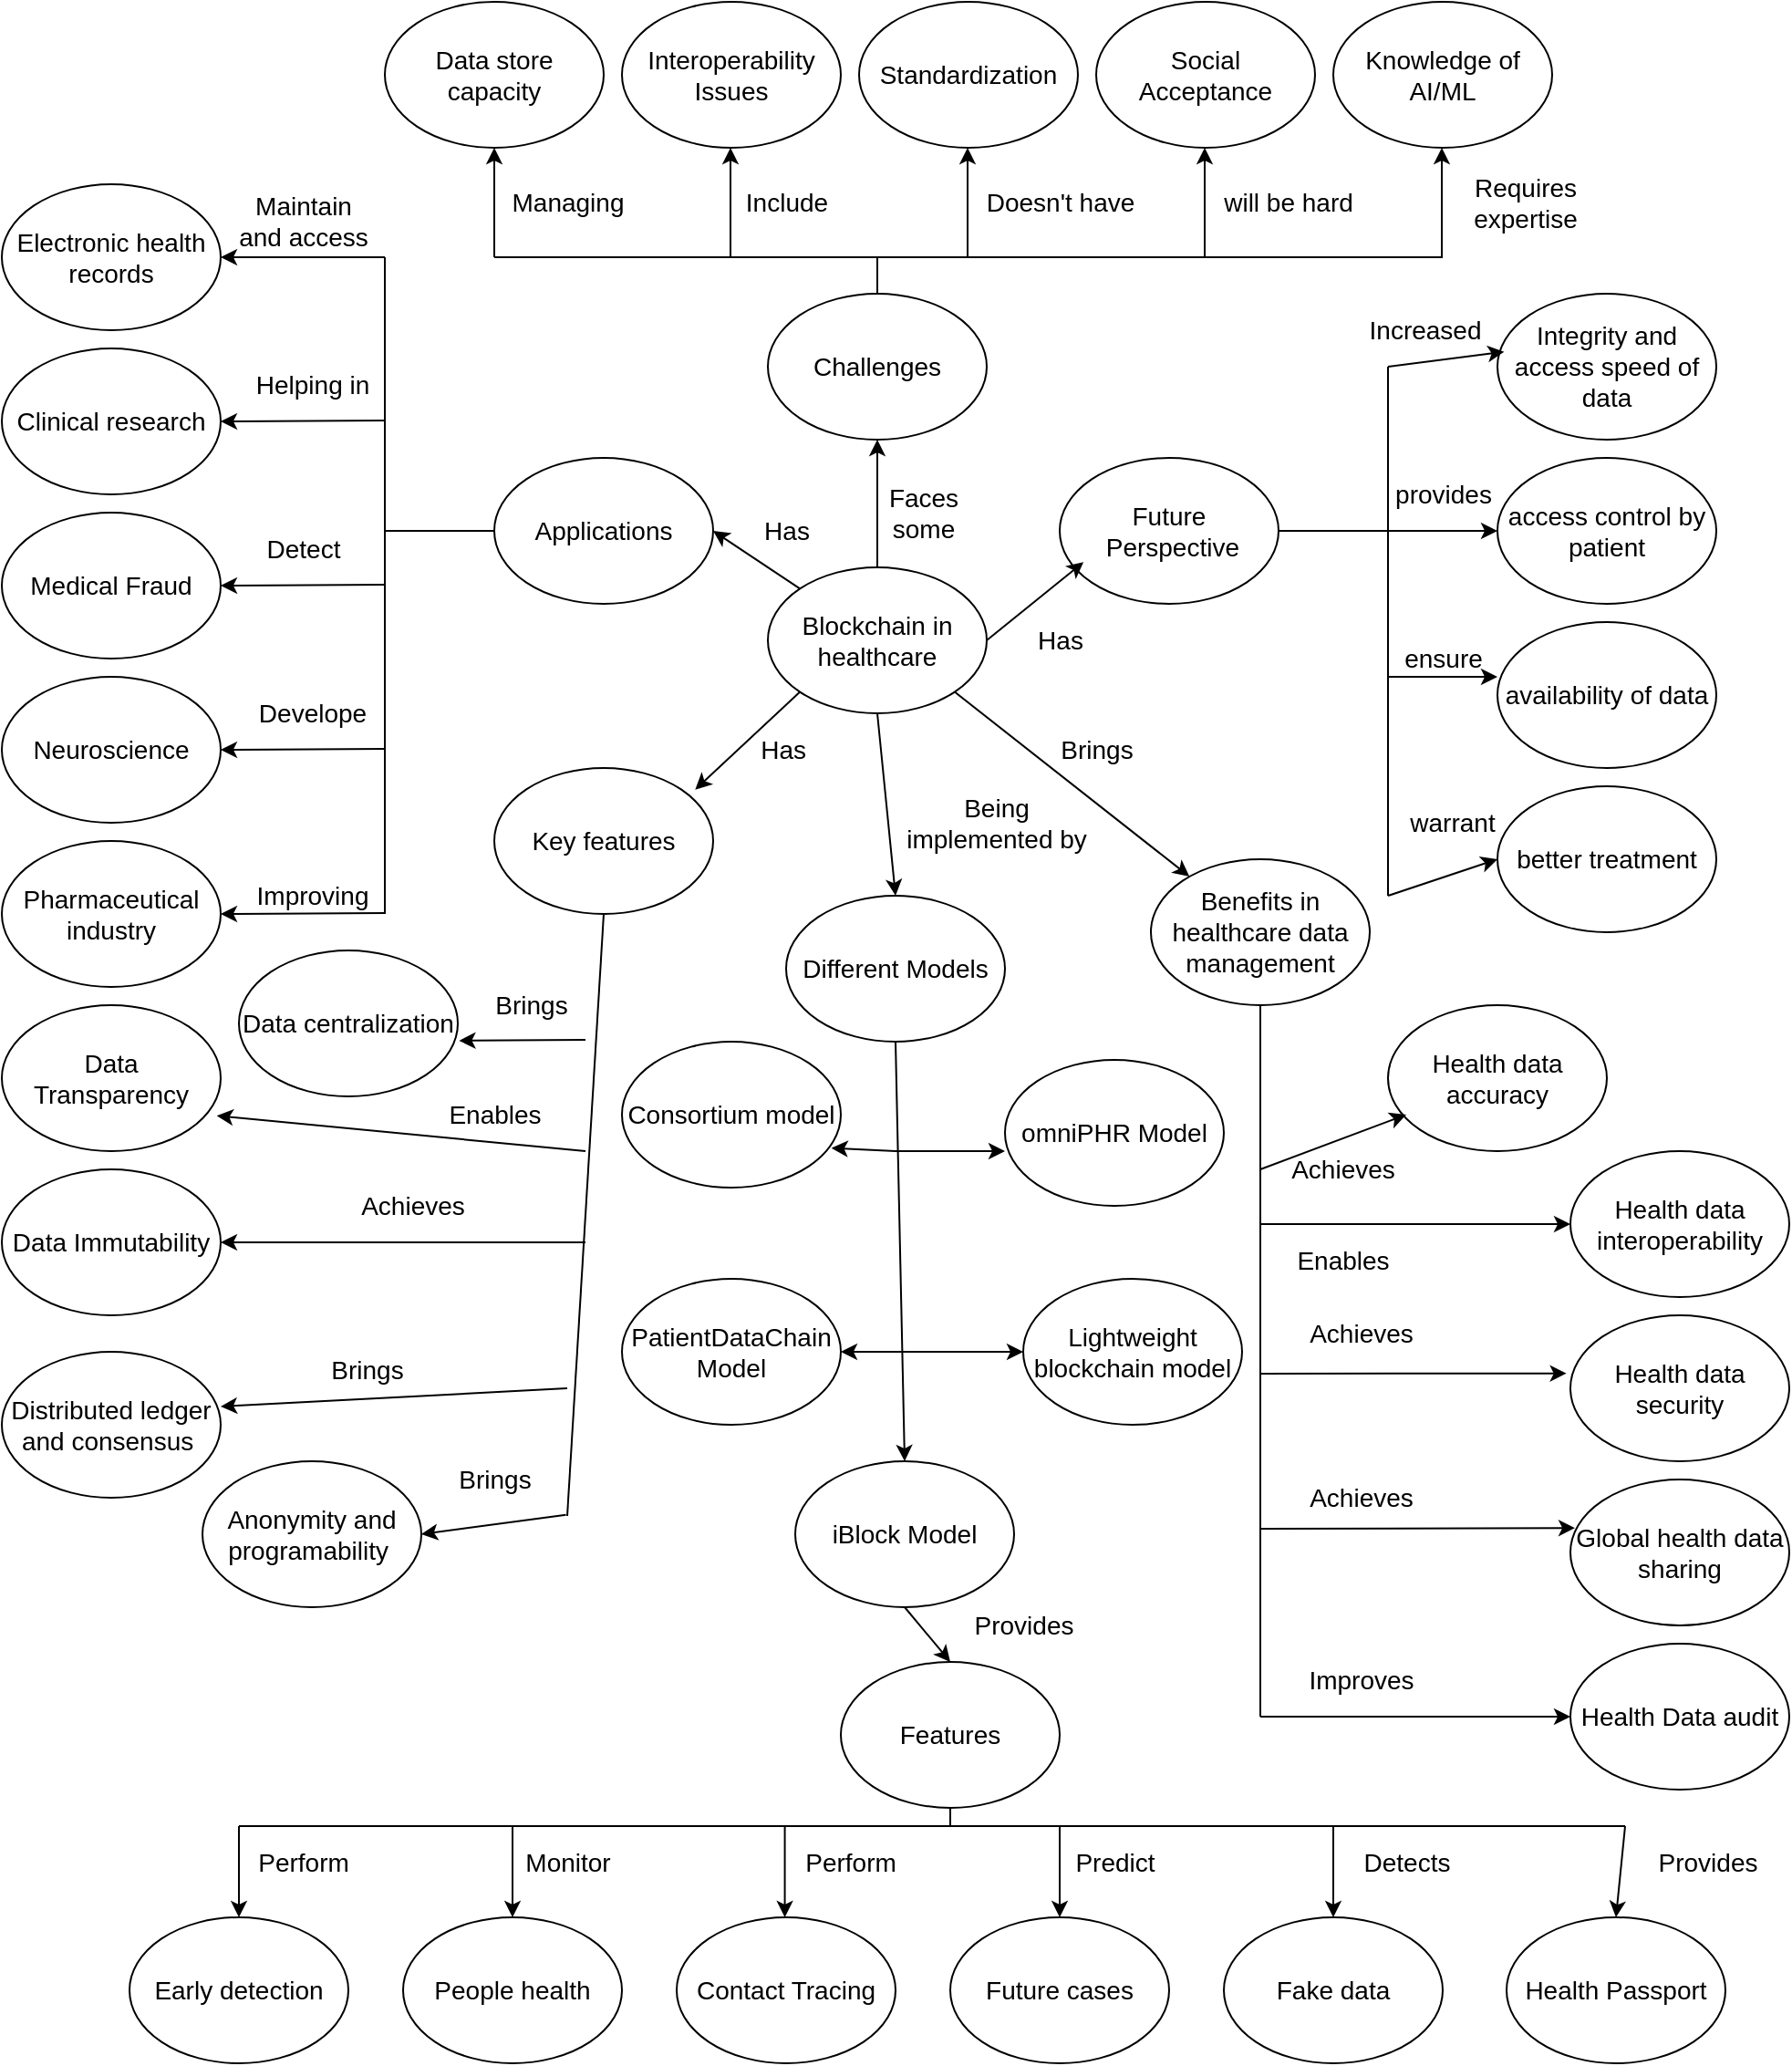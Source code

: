 <mxfile version="16.6.1" type="github">
  <diagram id="qsgsT5fKV0H5eMk6nLad" name="Page-1">
    <mxGraphModel dx="1573" dy="1502" grid="1" gridSize="10" guides="1" tooltips="1" connect="1" arrows="1" fold="1" page="1" pageScale="1" pageWidth="850" pageHeight="1100" math="0" shadow="0">
      <root>
        <mxCell id="0" />
        <mxCell id="1" parent="0" />
        <mxCell id="0KqsG3CPK4GNx6YtXDUJ-2" value="Blockchain in healthcare" style="ellipse;whiteSpace=wrap;html=1;fontSize=14;" parent="1" vertex="1">
          <mxGeometry x="410" y="230" width="120" height="80" as="geometry" />
        </mxCell>
        <mxCell id="0KqsG3CPK4GNx6YtXDUJ-3" value="Applications" style="ellipse;whiteSpace=wrap;html=1;fontSize=14;" parent="1" vertex="1">
          <mxGeometry x="260" y="170" width="120" height="80" as="geometry" />
        </mxCell>
        <mxCell id="0KqsG3CPK4GNx6YtXDUJ-4" value="Electronic health records" style="ellipse;whiteSpace=wrap;html=1;fontSize=14;" parent="1" vertex="1">
          <mxGeometry x="-10" y="20" width="120" height="80" as="geometry" />
        </mxCell>
        <mxCell id="0KqsG3CPK4GNx6YtXDUJ-5" value="Clinical research" style="ellipse;whiteSpace=wrap;html=1;fontSize=14;" parent="1" vertex="1">
          <mxGeometry x="-10" y="110" width="120" height="80" as="geometry" />
        </mxCell>
        <mxCell id="0KqsG3CPK4GNx6YtXDUJ-6" value="Medical Fraud" style="ellipse;whiteSpace=wrap;html=1;fontSize=14;" parent="1" vertex="1">
          <mxGeometry x="-10" y="200" width="120" height="80" as="geometry" />
        </mxCell>
        <mxCell id="0KqsG3CPK4GNx6YtXDUJ-7" value="Neuroscience" style="ellipse;whiteSpace=wrap;html=1;fontSize=14;" parent="1" vertex="1">
          <mxGeometry x="-10" y="290" width="120" height="80" as="geometry" />
        </mxCell>
        <mxCell id="0KqsG3CPK4GNx6YtXDUJ-8" value="Pharmaceutical industry" style="ellipse;whiteSpace=wrap;html=1;fontSize=14;" parent="1" vertex="1">
          <mxGeometry x="-10" y="380" width="120" height="80" as="geometry" />
        </mxCell>
        <mxCell id="0KqsG3CPK4GNx6YtXDUJ-9" value="" style="endArrow=none;html=1;rounded=0;fontSize=14;" parent="1" edge="1">
          <mxGeometry width="50" height="50" relative="1" as="geometry">
            <mxPoint x="200" y="420" as="sourcePoint" />
            <mxPoint x="200" y="60" as="targetPoint" />
          </mxGeometry>
        </mxCell>
        <mxCell id="0KqsG3CPK4GNx6YtXDUJ-10" value="" style="endArrow=classic;html=1;rounded=0;fontSize=14;entryX=1;entryY=0.5;entryDx=0;entryDy=0;" parent="1" target="0KqsG3CPK4GNx6YtXDUJ-4" edge="1">
          <mxGeometry width="50" height="50" relative="1" as="geometry">
            <mxPoint x="200" y="60" as="sourcePoint" />
            <mxPoint x="300" y="30" as="targetPoint" />
          </mxGeometry>
        </mxCell>
        <mxCell id="0KqsG3CPK4GNx6YtXDUJ-11" value="" style="endArrow=classic;html=1;rounded=0;fontSize=14;entryX=1;entryY=0.5;entryDx=0;entryDy=0;" parent="1" target="0KqsG3CPK4GNx6YtXDUJ-5" edge="1">
          <mxGeometry width="50" height="50" relative="1" as="geometry">
            <mxPoint x="200" y="149.5" as="sourcePoint" />
            <mxPoint x="150" y="149.5" as="targetPoint" />
          </mxGeometry>
        </mxCell>
        <mxCell id="0KqsG3CPK4GNx6YtXDUJ-12" value="" style="endArrow=classic;html=1;rounded=0;fontSize=14;entryX=1;entryY=0.5;entryDx=0;entryDy=0;" parent="1" target="0KqsG3CPK4GNx6YtXDUJ-6" edge="1">
          <mxGeometry width="50" height="50" relative="1" as="geometry">
            <mxPoint x="200" y="239.5" as="sourcePoint" />
            <mxPoint x="150" y="239.5" as="targetPoint" />
          </mxGeometry>
        </mxCell>
        <mxCell id="0KqsG3CPK4GNx6YtXDUJ-13" value="" style="endArrow=classic;html=1;rounded=0;fontSize=14;entryX=1;entryY=0.5;entryDx=0;entryDy=0;" parent="1" target="0KqsG3CPK4GNx6YtXDUJ-7" edge="1">
          <mxGeometry width="50" height="50" relative="1" as="geometry">
            <mxPoint x="200" y="329.5" as="sourcePoint" />
            <mxPoint x="150" y="329.5" as="targetPoint" />
          </mxGeometry>
        </mxCell>
        <mxCell id="0KqsG3CPK4GNx6YtXDUJ-14" value="" style="endArrow=classic;html=1;rounded=0;fontSize=14;entryX=1;entryY=0.5;entryDx=0;entryDy=0;" parent="1" target="0KqsG3CPK4GNx6YtXDUJ-8" edge="1">
          <mxGeometry width="50" height="50" relative="1" as="geometry">
            <mxPoint x="200" y="419.5" as="sourcePoint" />
            <mxPoint x="150" y="419.5" as="targetPoint" />
          </mxGeometry>
        </mxCell>
        <mxCell id="0KqsG3CPK4GNx6YtXDUJ-15" value="" style="endArrow=classic;html=1;rounded=0;fontSize=14;entryX=1;entryY=0.5;entryDx=0;entryDy=0;exitX=0;exitY=0;exitDx=0;exitDy=0;" parent="1" source="0KqsG3CPK4GNx6YtXDUJ-2" target="0KqsG3CPK4GNx6YtXDUJ-3" edge="1">
          <mxGeometry width="50" height="50" relative="1" as="geometry">
            <mxPoint x="320" y="360" as="sourcePoint" />
            <mxPoint x="370" y="310" as="targetPoint" />
          </mxGeometry>
        </mxCell>
        <mxCell id="0KqsG3CPK4GNx6YtXDUJ-16" value="Has" style="text;html=1;align=center;verticalAlign=middle;resizable=0;points=[];autosize=1;strokeColor=none;fillColor=none;fontSize=14;" parent="1" vertex="1">
          <mxGeometry x="400" y="200" width="40" height="20" as="geometry" />
        </mxCell>
        <mxCell id="0KqsG3CPK4GNx6YtXDUJ-18" value="" style="endArrow=none;html=1;rounded=0;fontSize=14;entryX=0;entryY=0.5;entryDx=0;entryDy=0;" parent="1" target="0KqsG3CPK4GNx6YtXDUJ-3" edge="1">
          <mxGeometry width="50" height="50" relative="1" as="geometry">
            <mxPoint x="200" y="210" as="sourcePoint" />
            <mxPoint x="260" y="180" as="targetPoint" />
          </mxGeometry>
        </mxCell>
        <mxCell id="0KqsG3CPK4GNx6YtXDUJ-19" value="Maintain &lt;br&gt;and access" style="text;html=1;align=center;verticalAlign=middle;resizable=0;points=[];autosize=1;strokeColor=none;fillColor=none;fontSize=14;" parent="1" vertex="1">
          <mxGeometry x="110" y="20" width="90" height="40" as="geometry" />
        </mxCell>
        <mxCell id="0KqsG3CPK4GNx6YtXDUJ-20" value="Helping in" style="text;html=1;align=center;verticalAlign=middle;resizable=0;points=[];autosize=1;strokeColor=none;fillColor=none;fontSize=14;" parent="1" vertex="1">
          <mxGeometry x="120" y="120" width="80" height="20" as="geometry" />
        </mxCell>
        <mxCell id="0KqsG3CPK4GNx6YtXDUJ-21" value="Detect" style="text;html=1;align=center;verticalAlign=middle;resizable=0;points=[];autosize=1;strokeColor=none;fillColor=none;fontSize=14;" parent="1" vertex="1">
          <mxGeometry x="125" y="210" width="60" height="20" as="geometry" />
        </mxCell>
        <mxCell id="0KqsG3CPK4GNx6YtXDUJ-22" value="Develope" style="text;html=1;align=center;verticalAlign=middle;resizable=0;points=[];autosize=1;strokeColor=none;fillColor=none;fontSize=14;" parent="1" vertex="1">
          <mxGeometry x="125" y="300" width="70" height="20" as="geometry" />
        </mxCell>
        <mxCell id="0KqsG3CPK4GNx6YtXDUJ-23" value="Improving" style="text;html=1;align=center;verticalAlign=middle;resizable=0;points=[];autosize=1;strokeColor=none;fillColor=none;fontSize=14;" parent="1" vertex="1">
          <mxGeometry x="120" y="400" width="80" height="20" as="geometry" />
        </mxCell>
        <mxCell id="0KqsG3CPK4GNx6YtXDUJ-26" value="" style="endArrow=classic;html=1;rounded=0;fontSize=14;exitX=0.5;exitY=0;exitDx=0;exitDy=0;entryX=0.5;entryY=1;entryDx=0;entryDy=0;" parent="1" source="0KqsG3CPK4GNx6YtXDUJ-2" target="0KqsG3CPK4GNx6YtXDUJ-30" edge="1">
          <mxGeometry width="50" height="50" relative="1" as="geometry">
            <mxPoint x="480" y="200" as="sourcePoint" />
            <mxPoint x="470" y="140" as="targetPoint" />
          </mxGeometry>
        </mxCell>
        <mxCell id="0KqsG3CPK4GNx6YtXDUJ-28" value="Faces &lt;br&gt;some" style="text;html=1;align=center;verticalAlign=middle;resizable=0;points=[];autosize=1;strokeColor=none;fillColor=none;fontSize=14;" parent="1" vertex="1">
          <mxGeometry x="470" y="180" width="50" height="40" as="geometry" />
        </mxCell>
        <mxCell id="0KqsG3CPK4GNx6YtXDUJ-30" value="Challenges" style="ellipse;whiteSpace=wrap;html=1;fontSize=14;" parent="1" vertex="1">
          <mxGeometry x="410" y="80" width="120" height="80" as="geometry" />
        </mxCell>
        <mxCell id="0KqsG3CPK4GNx6YtXDUJ-32" value="" style="endArrow=none;html=1;rounded=0;fontSize=14;" parent="1" edge="1">
          <mxGeometry width="50" height="50" relative="1" as="geometry">
            <mxPoint x="260" y="60" as="sourcePoint" />
            <mxPoint x="780" y="60" as="targetPoint" />
          </mxGeometry>
        </mxCell>
        <mxCell id="0KqsG3CPK4GNx6YtXDUJ-33" value="" style="endArrow=classic;html=1;rounded=0;fontSize=14;entryX=0.5;entryY=1;entryDx=0;entryDy=0;" parent="1" target="0KqsG3CPK4GNx6YtXDUJ-34" edge="1">
          <mxGeometry width="50" height="50" relative="1" as="geometry">
            <mxPoint x="260" y="60" as="sourcePoint" />
            <mxPoint x="260" as="targetPoint" />
          </mxGeometry>
        </mxCell>
        <mxCell id="0KqsG3CPK4GNx6YtXDUJ-34" value="Data store capacity" style="ellipse;whiteSpace=wrap;html=1;fontSize=14;" parent="1" vertex="1">
          <mxGeometry x="200" y="-80" width="120" height="80" as="geometry" />
        </mxCell>
        <mxCell id="0KqsG3CPK4GNx6YtXDUJ-35" value="Interoperability Issues" style="ellipse;whiteSpace=wrap;html=1;fontSize=14;" parent="1" vertex="1">
          <mxGeometry x="330" y="-80" width="120" height="80" as="geometry" />
        </mxCell>
        <mxCell id="0KqsG3CPK4GNx6YtXDUJ-36" value="Standardization" style="ellipse;whiteSpace=wrap;html=1;fontSize=14;" parent="1" vertex="1">
          <mxGeometry x="460" y="-80" width="120" height="80" as="geometry" />
        </mxCell>
        <mxCell id="0KqsG3CPK4GNx6YtXDUJ-37" value="Social &lt;br&gt;Acceptance" style="ellipse;whiteSpace=wrap;html=1;fontSize=14;" parent="1" vertex="1">
          <mxGeometry x="590" y="-80" width="120" height="80" as="geometry" />
        </mxCell>
        <mxCell id="0KqsG3CPK4GNx6YtXDUJ-38" value="Knowledge of AI/ML" style="ellipse;whiteSpace=wrap;html=1;fontSize=14;" parent="1" vertex="1">
          <mxGeometry x="720" y="-80" width="120" height="80" as="geometry" />
        </mxCell>
        <mxCell id="0KqsG3CPK4GNx6YtXDUJ-39" value="" style="endArrow=classic;html=1;rounded=0;fontSize=14;entryX=0.5;entryY=1;entryDx=0;entryDy=0;" parent="1" edge="1">
          <mxGeometry width="50" height="50" relative="1" as="geometry">
            <mxPoint x="389.5" y="60" as="sourcePoint" />
            <mxPoint x="389.5" as="targetPoint" />
          </mxGeometry>
        </mxCell>
        <mxCell id="0KqsG3CPK4GNx6YtXDUJ-40" value="" style="endArrow=classic;html=1;rounded=0;fontSize=14;entryX=0.5;entryY=1;entryDx=0;entryDy=0;" parent="1" edge="1">
          <mxGeometry width="50" height="50" relative="1" as="geometry">
            <mxPoint x="519.5" y="60" as="sourcePoint" />
            <mxPoint x="519.5" as="targetPoint" />
          </mxGeometry>
        </mxCell>
        <mxCell id="0KqsG3CPK4GNx6YtXDUJ-41" value="" style="endArrow=classic;html=1;rounded=0;fontSize=14;entryX=0.5;entryY=1;entryDx=0;entryDy=0;" parent="1" edge="1">
          <mxGeometry width="50" height="50" relative="1" as="geometry">
            <mxPoint x="649.5" y="60" as="sourcePoint" />
            <mxPoint x="649.5" as="targetPoint" />
          </mxGeometry>
        </mxCell>
        <mxCell id="0KqsG3CPK4GNx6YtXDUJ-42" value="" style="endArrow=classic;html=1;rounded=0;fontSize=14;entryX=0.5;entryY=1;entryDx=0;entryDy=0;" parent="1" edge="1">
          <mxGeometry width="50" height="50" relative="1" as="geometry">
            <mxPoint x="779.5" y="60" as="sourcePoint" />
            <mxPoint x="779.5" as="targetPoint" />
          </mxGeometry>
        </mxCell>
        <mxCell id="0KqsG3CPK4GNx6YtXDUJ-43" value="" style="endArrow=none;html=1;rounded=0;fontSize=14;" parent="1" source="0KqsG3CPK4GNx6YtXDUJ-30" edge="1">
          <mxGeometry width="50" height="50" relative="1" as="geometry">
            <mxPoint x="580" y="130" as="sourcePoint" />
            <mxPoint x="470" y="60" as="targetPoint" />
          </mxGeometry>
        </mxCell>
        <mxCell id="0KqsG3CPK4GNx6YtXDUJ-44" value="Managing" style="text;html=1;align=center;verticalAlign=middle;resizable=0;points=[];autosize=1;strokeColor=none;fillColor=none;fontSize=14;" parent="1" vertex="1">
          <mxGeometry x="260" y="20" width="80" height="20" as="geometry" />
        </mxCell>
        <mxCell id="0KqsG3CPK4GNx6YtXDUJ-45" value="Include" style="text;html=1;align=center;verticalAlign=middle;resizable=0;points=[];autosize=1;strokeColor=none;fillColor=none;fontSize=14;" parent="1" vertex="1">
          <mxGeometry x="390" y="20" width="60" height="20" as="geometry" />
        </mxCell>
        <mxCell id="0KqsG3CPK4GNx6YtXDUJ-46" value="Doesn&#39;t have" style="text;html=1;align=center;verticalAlign=middle;resizable=0;points=[];autosize=1;strokeColor=none;fillColor=none;fontSize=14;" parent="1" vertex="1">
          <mxGeometry x="520" y="20" width="100" height="20" as="geometry" />
        </mxCell>
        <mxCell id="0KqsG3CPK4GNx6YtXDUJ-47" value="will be hard" style="text;html=1;align=center;verticalAlign=middle;resizable=0;points=[];autosize=1;strokeColor=none;fillColor=none;fontSize=14;" parent="1" vertex="1">
          <mxGeometry x="650" y="20" width="90" height="20" as="geometry" />
        </mxCell>
        <mxCell id="0KqsG3CPK4GNx6YtXDUJ-48" value="Requires &lt;br&gt;expertise" style="text;html=1;align=center;verticalAlign=middle;resizable=0;points=[];autosize=1;strokeColor=none;fillColor=none;fontSize=14;" parent="1" vertex="1">
          <mxGeometry x="790" y="10" width="70" height="40" as="geometry" />
        </mxCell>
        <mxCell id="0KqsG3CPK4GNx6YtXDUJ-49" value="Future&lt;br&gt;&amp;nbsp;Perspective" style="ellipse;whiteSpace=wrap;html=1;fontSize=14;" parent="1" vertex="1">
          <mxGeometry x="570" y="170" width="120" height="80" as="geometry" />
        </mxCell>
        <mxCell id="0KqsG3CPK4GNx6YtXDUJ-50" value="Integrity and access speed of data" style="ellipse;whiteSpace=wrap;html=1;fontSize=14;" parent="1" vertex="1">
          <mxGeometry x="810" y="80" width="120" height="80" as="geometry" />
        </mxCell>
        <mxCell id="0KqsG3CPK4GNx6YtXDUJ-51" value="access control by patient" style="ellipse;whiteSpace=wrap;html=1;fontSize=14;" parent="1" vertex="1">
          <mxGeometry x="810" y="170" width="120" height="80" as="geometry" />
        </mxCell>
        <mxCell id="0KqsG3CPK4GNx6YtXDUJ-52" value="availability of data" style="ellipse;whiteSpace=wrap;html=1;fontSize=14;" parent="1" vertex="1">
          <mxGeometry x="810" y="260" width="120" height="80" as="geometry" />
        </mxCell>
        <mxCell id="0KqsG3CPK4GNx6YtXDUJ-53" value="better treatment" style="ellipse;whiteSpace=wrap;html=1;fontSize=14;" parent="1" vertex="1">
          <mxGeometry x="810" y="350" width="120" height="80" as="geometry" />
        </mxCell>
        <mxCell id="0KqsG3CPK4GNx6YtXDUJ-54" value="" style="endArrow=classic;html=1;rounded=0;fontSize=14;exitX=1;exitY=0.5;exitDx=0;exitDy=0;entryX=0.109;entryY=0.714;entryDx=0;entryDy=0;entryPerimeter=0;" parent="1" source="0KqsG3CPK4GNx6YtXDUJ-2" target="0KqsG3CPK4GNx6YtXDUJ-49" edge="1">
          <mxGeometry width="50" height="50" relative="1" as="geometry">
            <mxPoint x="530" y="290" as="sourcePoint" />
            <mxPoint x="580" y="240" as="targetPoint" />
          </mxGeometry>
        </mxCell>
        <mxCell id="0KqsG3CPK4GNx6YtXDUJ-56" value="Has" style="text;html=1;align=center;verticalAlign=middle;resizable=0;points=[];autosize=1;strokeColor=none;fillColor=none;fontSize=14;" parent="1" vertex="1">
          <mxGeometry x="550" y="260" width="40" height="20" as="geometry" />
        </mxCell>
        <mxCell id="0KqsG3CPK4GNx6YtXDUJ-57" value="" style="endArrow=none;html=1;rounded=0;fontSize=14;" parent="1" edge="1">
          <mxGeometry width="50" height="50" relative="1" as="geometry">
            <mxPoint x="750" y="410" as="sourcePoint" />
            <mxPoint x="750" y="120" as="targetPoint" />
          </mxGeometry>
        </mxCell>
        <mxCell id="0KqsG3CPK4GNx6YtXDUJ-58" value="" style="endArrow=classic;html=1;rounded=0;fontSize=14;entryX=0.031;entryY=0.398;entryDx=0;entryDy=0;entryPerimeter=0;" parent="1" target="0KqsG3CPK4GNx6YtXDUJ-50" edge="1">
          <mxGeometry width="50" height="50" relative="1" as="geometry">
            <mxPoint x="750" y="120" as="sourcePoint" />
            <mxPoint x="800" y="90" as="targetPoint" />
          </mxGeometry>
        </mxCell>
        <mxCell id="0KqsG3CPK4GNx6YtXDUJ-59" value="" style="endArrow=classic;html=1;rounded=0;fontSize=14;entryX=0;entryY=0.5;entryDx=0;entryDy=0;" parent="1" target="0KqsG3CPK4GNx6YtXDUJ-53" edge="1">
          <mxGeometry width="50" height="50" relative="1" as="geometry">
            <mxPoint x="750" y="410" as="sourcePoint" />
            <mxPoint x="790" y="440" as="targetPoint" />
          </mxGeometry>
        </mxCell>
        <mxCell id="0KqsG3CPK4GNx6YtXDUJ-61" value="" style="endArrow=classic;html=1;rounded=0;fontSize=14;" parent="1" edge="1">
          <mxGeometry width="50" height="50" relative="1" as="geometry">
            <mxPoint x="750" y="210" as="sourcePoint" />
            <mxPoint x="810" y="210" as="targetPoint" />
          </mxGeometry>
        </mxCell>
        <mxCell id="0KqsG3CPK4GNx6YtXDUJ-62" value="" style="endArrow=classic;html=1;rounded=0;fontSize=14;" parent="1" edge="1">
          <mxGeometry width="50" height="50" relative="1" as="geometry">
            <mxPoint x="750" y="290" as="sourcePoint" />
            <mxPoint x="810" y="290" as="targetPoint" />
          </mxGeometry>
        </mxCell>
        <mxCell id="0KqsG3CPK4GNx6YtXDUJ-63" value="Increased" style="text;html=1;align=center;verticalAlign=middle;resizable=0;points=[];autosize=1;strokeColor=none;fillColor=none;fontSize=14;" parent="1" vertex="1">
          <mxGeometry x="730" y="90" width="80" height="20" as="geometry" />
        </mxCell>
        <mxCell id="0KqsG3CPK4GNx6YtXDUJ-64" value="provides" style="text;html=1;align=center;verticalAlign=middle;resizable=0;points=[];autosize=1;strokeColor=none;fillColor=none;fontSize=14;" parent="1" vertex="1">
          <mxGeometry x="745" y="180" width="70" height="20" as="geometry" />
        </mxCell>
        <mxCell id="0KqsG3CPK4GNx6YtXDUJ-65" value="ensure" style="text;html=1;align=center;verticalAlign=middle;resizable=0;points=[];autosize=1;strokeColor=none;fillColor=none;fontSize=14;" parent="1" vertex="1">
          <mxGeometry x="750" y="270" width="60" height="20" as="geometry" />
        </mxCell>
        <mxCell id="0KqsG3CPK4GNx6YtXDUJ-67" value="warrant" style="text;html=1;align=center;verticalAlign=middle;resizable=0;points=[];autosize=1;strokeColor=none;fillColor=none;fontSize=14;" parent="1" vertex="1">
          <mxGeometry x="755" y="360" width="60" height="20" as="geometry" />
        </mxCell>
        <mxCell id="0KqsG3CPK4GNx6YtXDUJ-68" value="" style="endArrow=none;html=1;rounded=0;fontSize=14;exitX=1;exitY=0.5;exitDx=0;exitDy=0;" parent="1" source="0KqsG3CPK4GNx6YtXDUJ-49" edge="1">
          <mxGeometry width="50" height="50" relative="1" as="geometry">
            <mxPoint x="690" y="230" as="sourcePoint" />
            <mxPoint x="750" y="210" as="targetPoint" />
          </mxGeometry>
        </mxCell>
        <mxCell id="0KqsG3CPK4GNx6YtXDUJ-69" value="Key features" style="ellipse;whiteSpace=wrap;html=1;fontSize=14;" parent="1" vertex="1">
          <mxGeometry x="260" y="340" width="120" height="80" as="geometry" />
        </mxCell>
        <mxCell id="0KqsG3CPK4GNx6YtXDUJ-70" value="" style="endArrow=classic;html=1;rounded=0;fontSize=14;entryX=0.918;entryY=0.148;entryDx=0;entryDy=0;entryPerimeter=0;exitX=0;exitY=1;exitDx=0;exitDy=0;" parent="1" source="0KqsG3CPK4GNx6YtXDUJ-2" target="0KqsG3CPK4GNx6YtXDUJ-69" edge="1">
          <mxGeometry width="50" height="50" relative="1" as="geometry">
            <mxPoint x="400" y="370" as="sourcePoint" />
            <mxPoint x="450" y="320" as="targetPoint" />
          </mxGeometry>
        </mxCell>
        <mxCell id="0KqsG3CPK4GNx6YtXDUJ-71" value="Has&amp;nbsp;" style="text;html=1;align=center;verticalAlign=middle;resizable=0;points=[];autosize=1;strokeColor=none;fillColor=none;fontSize=14;" parent="1" vertex="1">
          <mxGeometry x="400" y="320" width="40" height="20" as="geometry" />
        </mxCell>
        <mxCell id="0KqsG3CPK4GNx6YtXDUJ-72" value="Data Immutability" style="ellipse;whiteSpace=wrap;html=1;fontSize=14;" parent="1" vertex="1">
          <mxGeometry x="-10" y="560" width="120" height="80" as="geometry" />
        </mxCell>
        <mxCell id="0KqsG3CPK4GNx6YtXDUJ-73" value="Data centralization" style="ellipse;whiteSpace=wrap;html=1;fontSize=14;" parent="1" vertex="1">
          <mxGeometry x="120" y="440" width="120" height="80" as="geometry" />
        </mxCell>
        <mxCell id="0KqsG3CPK4GNx6YtXDUJ-74" value="Anonymity and programability&amp;nbsp;" style="ellipse;whiteSpace=wrap;html=1;fontSize=14;" parent="1" vertex="1">
          <mxGeometry x="100" y="720" width="120" height="80" as="geometry" />
        </mxCell>
        <mxCell id="0KqsG3CPK4GNx6YtXDUJ-75" value="Distributed ledger and consensus&amp;nbsp;" style="ellipse;whiteSpace=wrap;html=1;fontSize=14;" parent="1" vertex="1">
          <mxGeometry x="-10" y="660" width="120" height="80" as="geometry" />
        </mxCell>
        <mxCell id="0KqsG3CPK4GNx6YtXDUJ-76" value="Data Transparency" style="ellipse;whiteSpace=wrap;html=1;fontSize=14;" parent="1" vertex="1">
          <mxGeometry x="-10" y="470" width="120" height="80" as="geometry" />
        </mxCell>
        <mxCell id="0KqsG3CPK4GNx6YtXDUJ-77" value="" style="endArrow=classic;html=1;rounded=0;fontSize=14;entryX=1.006;entryY=0.618;entryDx=0;entryDy=0;entryPerimeter=0;" parent="1" target="0KqsG3CPK4GNx6YtXDUJ-73" edge="1">
          <mxGeometry width="50" height="50" relative="1" as="geometry">
            <mxPoint x="310" y="489" as="sourcePoint" />
            <mxPoint x="360" y="530" as="targetPoint" />
          </mxGeometry>
        </mxCell>
        <mxCell id="0KqsG3CPK4GNx6YtXDUJ-78" value="" style="endArrow=classic;html=1;rounded=0;fontSize=14;entryX=0.982;entryY=0.758;entryDx=0;entryDy=0;entryPerimeter=0;" parent="1" target="0KqsG3CPK4GNx6YtXDUJ-76" edge="1">
          <mxGeometry width="50" height="50" relative="1" as="geometry">
            <mxPoint x="310" y="550" as="sourcePoint" />
            <mxPoint x="230" y="550" as="targetPoint" />
          </mxGeometry>
        </mxCell>
        <mxCell id="0KqsG3CPK4GNx6YtXDUJ-80" value="" style="endArrow=classic;html=1;rounded=0;fontSize=14;entryX=1;entryY=0.5;entryDx=0;entryDy=0;" parent="1" target="0KqsG3CPK4GNx6YtXDUJ-74" edge="1">
          <mxGeometry width="50" height="50" relative="1" as="geometry">
            <mxPoint x="299.28" y="749.41" as="sourcePoint" />
            <mxPoint x="240.0" y="749.85" as="targetPoint" />
          </mxGeometry>
        </mxCell>
        <mxCell id="0KqsG3CPK4GNx6YtXDUJ-81" value="" style="endArrow=classic;html=1;rounded=0;fontSize=14;entryX=1;entryY=0.5;entryDx=0;entryDy=0;" parent="1" target="0KqsG3CPK4GNx6YtXDUJ-72" edge="1">
          <mxGeometry width="50" height="50" relative="1" as="geometry">
            <mxPoint x="310" y="600" as="sourcePoint" />
            <mxPoint x="290" y="590" as="targetPoint" />
          </mxGeometry>
        </mxCell>
        <mxCell id="0KqsG3CPK4GNx6YtXDUJ-82" value="" style="endArrow=none;html=1;rounded=0;fontSize=14;exitX=0.5;exitY=1;exitDx=0;exitDy=0;" parent="1" source="0KqsG3CPK4GNx6YtXDUJ-69" edge="1">
          <mxGeometry width="50" height="50" relative="1" as="geometry">
            <mxPoint x="330" y="500" as="sourcePoint" />
            <mxPoint x="300" y="750" as="targetPoint" />
          </mxGeometry>
        </mxCell>
        <mxCell id="0KqsG3CPK4GNx6YtXDUJ-83" value="" style="endArrow=classic;html=1;rounded=0;fontSize=14;entryX=1;entryY=0.5;entryDx=0;entryDy=0;" parent="1" edge="1">
          <mxGeometry width="50" height="50" relative="1" as="geometry">
            <mxPoint x="300" y="680" as="sourcePoint" />
            <mxPoint x="110" y="690" as="targetPoint" />
          </mxGeometry>
        </mxCell>
        <mxCell id="0KqsG3CPK4GNx6YtXDUJ-84" value="Brings" style="text;html=1;align=center;verticalAlign=middle;resizable=0;points=[];autosize=1;strokeColor=none;fillColor=none;fontSize=14;" parent="1" vertex="1">
          <mxGeometry x="250" y="460" width="60" height="20" as="geometry" />
        </mxCell>
        <mxCell id="0KqsG3CPK4GNx6YtXDUJ-85" value="Enables" style="text;html=1;align=center;verticalAlign=middle;resizable=0;points=[];autosize=1;strokeColor=none;fillColor=none;fontSize=14;" parent="1" vertex="1">
          <mxGeometry x="225" y="520" width="70" height="20" as="geometry" />
        </mxCell>
        <mxCell id="0KqsG3CPK4GNx6YtXDUJ-88" value="Achieves" style="text;html=1;align=center;verticalAlign=middle;resizable=0;points=[];autosize=1;strokeColor=none;fillColor=none;fontSize=14;" parent="1" vertex="1">
          <mxGeometry x="180" y="570" width="70" height="20" as="geometry" />
        </mxCell>
        <mxCell id="0KqsG3CPK4GNx6YtXDUJ-89" value="Brings" style="text;html=1;align=center;verticalAlign=middle;resizable=0;points=[];autosize=1;strokeColor=none;fillColor=none;fontSize=14;" parent="1" vertex="1">
          <mxGeometry x="160" y="660" width="60" height="20" as="geometry" />
        </mxCell>
        <mxCell id="0KqsG3CPK4GNx6YtXDUJ-90" value="Brings" style="text;html=1;align=center;verticalAlign=middle;resizable=0;points=[];autosize=1;strokeColor=none;fillColor=none;fontSize=14;" parent="1" vertex="1">
          <mxGeometry x="230" y="720" width="60" height="20" as="geometry" />
        </mxCell>
        <mxCell id="0KqsG3CPK4GNx6YtXDUJ-91" value="Benefits in healthcare data management" style="ellipse;whiteSpace=wrap;html=1;fontSize=14;" parent="1" vertex="1">
          <mxGeometry x="620" y="390" width="120" height="80" as="geometry" />
        </mxCell>
        <mxCell id="0KqsG3CPK4GNx6YtXDUJ-92" value="" style="endArrow=classic;html=1;rounded=0;fontSize=14;exitX=1;exitY=1;exitDx=0;exitDy=0;" parent="1" source="0KqsG3CPK4GNx6YtXDUJ-2" target="0KqsG3CPK4GNx6YtXDUJ-91" edge="1">
          <mxGeometry width="50" height="50" relative="1" as="geometry">
            <mxPoint x="530" y="350" as="sourcePoint" />
            <mxPoint x="580" y="300" as="targetPoint" />
          </mxGeometry>
        </mxCell>
        <mxCell id="0KqsG3CPK4GNx6YtXDUJ-93" value="Health data accuracy" style="ellipse;whiteSpace=wrap;html=1;fontSize=14;" parent="1" vertex="1">
          <mxGeometry x="750" y="470" width="120" height="80" as="geometry" />
        </mxCell>
        <mxCell id="0KqsG3CPK4GNx6YtXDUJ-94" value="Health data interoperability" style="ellipse;whiteSpace=wrap;html=1;fontSize=14;" parent="1" vertex="1">
          <mxGeometry x="850" y="550" width="120" height="80" as="geometry" />
        </mxCell>
        <mxCell id="0KqsG3CPK4GNx6YtXDUJ-95" value="Health Data audit" style="ellipse;whiteSpace=wrap;html=1;fontSize=14;" parent="1" vertex="1">
          <mxGeometry x="850" y="820" width="120" height="80" as="geometry" />
        </mxCell>
        <mxCell id="0KqsG3CPK4GNx6YtXDUJ-96" value="Global health data sharing" style="ellipse;whiteSpace=wrap;html=1;fontSize=14;" parent="1" vertex="1">
          <mxGeometry x="850" y="730" width="120" height="80" as="geometry" />
        </mxCell>
        <mxCell id="0KqsG3CPK4GNx6YtXDUJ-97" value="Health data security" style="ellipse;whiteSpace=wrap;html=1;fontSize=14;" parent="1" vertex="1">
          <mxGeometry x="850" y="640" width="120" height="80" as="geometry" />
        </mxCell>
        <mxCell id="0KqsG3CPK4GNx6YtXDUJ-98" value="" style="endArrow=classic;html=1;rounded=0;fontSize=14;" parent="1" edge="1">
          <mxGeometry width="50" height="50" relative="1" as="geometry">
            <mxPoint x="680" y="560" as="sourcePoint" />
            <mxPoint x="760" y="530" as="targetPoint" />
          </mxGeometry>
        </mxCell>
        <mxCell id="0KqsG3CPK4GNx6YtXDUJ-99" value="" style="endArrow=classic;html=1;rounded=0;fontSize=14;entryX=0;entryY=0.5;entryDx=0;entryDy=0;" parent="1" target="0KqsG3CPK4GNx6YtXDUJ-94" edge="1">
          <mxGeometry width="50" height="50" relative="1" as="geometry">
            <mxPoint x="680" y="590" as="sourcePoint" />
            <mxPoint x="740" y="570" as="targetPoint" />
          </mxGeometry>
        </mxCell>
        <mxCell id="0KqsG3CPK4GNx6YtXDUJ-100" value="" style="endArrow=classic;html=1;rounded=0;fontSize=14;entryX=-0.018;entryY=0.398;entryDx=0;entryDy=0;entryPerimeter=0;" parent="1" target="0KqsG3CPK4GNx6YtXDUJ-97" edge="1">
          <mxGeometry width="50" height="50" relative="1" as="geometry">
            <mxPoint x="680" y="672" as="sourcePoint" />
            <mxPoint x="740" y="620" as="targetPoint" />
          </mxGeometry>
        </mxCell>
        <mxCell id="0KqsG3CPK4GNx6YtXDUJ-101" value="" style="endArrow=classic;html=1;rounded=0;fontSize=14;entryX=0.021;entryY=0.332;entryDx=0;entryDy=0;entryPerimeter=0;" parent="1" target="0KqsG3CPK4GNx6YtXDUJ-96" edge="1">
          <mxGeometry width="50" height="50" relative="1" as="geometry">
            <mxPoint x="680" y="757" as="sourcePoint" />
            <mxPoint x="740" y="730" as="targetPoint" />
          </mxGeometry>
        </mxCell>
        <mxCell id="0KqsG3CPK4GNx6YtXDUJ-102" value="" style="endArrow=classic;html=1;rounded=0;fontSize=14;entryX=0;entryY=0.5;entryDx=0;entryDy=0;" parent="1" target="0KqsG3CPK4GNx6YtXDUJ-95" edge="1">
          <mxGeometry width="50" height="50" relative="1" as="geometry">
            <mxPoint x="680" y="860" as="sourcePoint" />
            <mxPoint x="740" y="820" as="targetPoint" />
          </mxGeometry>
        </mxCell>
        <mxCell id="0KqsG3CPK4GNx6YtXDUJ-103" value="" style="endArrow=none;html=1;rounded=0;fontSize=14;entryX=0.5;entryY=1;entryDx=0;entryDy=0;" parent="1" target="0KqsG3CPK4GNx6YtXDUJ-91" edge="1">
          <mxGeometry width="50" height="50" relative="1" as="geometry">
            <mxPoint x="680" y="860" as="sourcePoint" />
            <mxPoint x="650" y="520" as="targetPoint" />
          </mxGeometry>
        </mxCell>
        <mxCell id="0KqsG3CPK4GNx6YtXDUJ-104" value="Achieves" style="text;html=1;align=center;verticalAlign=middle;resizable=0;points=[];autosize=1;strokeColor=none;fillColor=none;fontSize=14;" parent="1" vertex="1">
          <mxGeometry x="690" y="550" width="70" height="20" as="geometry" />
        </mxCell>
        <mxCell id="0KqsG3CPK4GNx6YtXDUJ-105" value="Achieves" style="text;html=1;align=center;verticalAlign=middle;resizable=0;points=[];autosize=1;strokeColor=none;fillColor=none;fontSize=14;" parent="1" vertex="1">
          <mxGeometry x="700" y="640" width="70" height="20" as="geometry" />
        </mxCell>
        <mxCell id="0KqsG3CPK4GNx6YtXDUJ-106" value="Achieves" style="text;html=1;align=center;verticalAlign=middle;resizable=0;points=[];autosize=1;strokeColor=none;fillColor=none;fontSize=14;" parent="1" vertex="1">
          <mxGeometry x="700" y="730" width="70" height="20" as="geometry" />
        </mxCell>
        <mxCell id="0KqsG3CPK4GNx6YtXDUJ-108" value="Enables" style="text;html=1;align=center;verticalAlign=middle;resizable=0;points=[];autosize=1;strokeColor=none;fillColor=none;fontSize=14;" parent="1" vertex="1">
          <mxGeometry x="690" y="600" width="70" height="20" as="geometry" />
        </mxCell>
        <mxCell id="0KqsG3CPK4GNx6YtXDUJ-110" value="Improves" style="text;html=1;align=center;verticalAlign=middle;resizable=0;points=[];autosize=1;strokeColor=none;fillColor=none;fontSize=14;" parent="1" vertex="1">
          <mxGeometry x="700" y="830" width="70" height="20" as="geometry" />
        </mxCell>
        <mxCell id="0KqsG3CPK4GNx6YtXDUJ-111" value="Different Models" style="ellipse;whiteSpace=wrap;html=1;fontSize=14;" parent="1" vertex="1">
          <mxGeometry x="420" y="410" width="120" height="80" as="geometry" />
        </mxCell>
        <mxCell id="0KqsG3CPK4GNx6YtXDUJ-112" value="" style="endArrow=classic;html=1;rounded=0;fontSize=14;exitX=0.5;exitY=1;exitDx=0;exitDy=0;entryX=0.5;entryY=0;entryDx=0;entryDy=0;" parent="1" source="0KqsG3CPK4GNx6YtXDUJ-2" target="0KqsG3CPK4GNx6YtXDUJ-111" edge="1">
          <mxGeometry width="50" height="50" relative="1" as="geometry">
            <mxPoint x="480" y="380" as="sourcePoint" />
            <mxPoint x="530" y="330" as="targetPoint" />
          </mxGeometry>
        </mxCell>
        <mxCell id="0KqsG3CPK4GNx6YtXDUJ-113" value="Being &lt;br&gt;implemented by" style="text;html=1;align=center;verticalAlign=middle;resizable=0;points=[];autosize=1;strokeColor=none;fillColor=none;fontSize=14;" parent="1" vertex="1">
          <mxGeometry x="480" y="350" width="110" height="40" as="geometry" />
        </mxCell>
        <mxCell id="0KqsG3CPK4GNx6YtXDUJ-114" value="Brings" style="text;html=1;align=center;verticalAlign=middle;resizable=0;points=[];autosize=1;strokeColor=none;fillColor=none;fontSize=14;" parent="1" vertex="1">
          <mxGeometry x="560" y="320" width="60" height="20" as="geometry" />
        </mxCell>
        <mxCell id="0KqsG3CPK4GNx6YtXDUJ-115" value="Consortium model" style="ellipse;whiteSpace=wrap;html=1;fontSize=14;" parent="1" vertex="1">
          <mxGeometry x="330" y="490" width="120" height="80" as="geometry" />
        </mxCell>
        <mxCell id="0KqsG3CPK4GNx6YtXDUJ-116" value="omniPHR Model" style="ellipse;whiteSpace=wrap;html=1;fontSize=14;" parent="1" vertex="1">
          <mxGeometry x="540" y="500" width="120" height="80" as="geometry" />
        </mxCell>
        <mxCell id="0KqsG3CPK4GNx6YtXDUJ-117" value="PatientDataChain Model" style="ellipse;whiteSpace=wrap;html=1;fontSize=14;" parent="1" vertex="1">
          <mxGeometry x="330" y="620" width="120" height="80" as="geometry" />
        </mxCell>
        <mxCell id="0KqsG3CPK4GNx6YtXDUJ-119" value="Lightweight blockchain model" style="ellipse;whiteSpace=wrap;html=1;fontSize=14;" parent="1" vertex="1">
          <mxGeometry x="550" y="620" width="120" height="80" as="geometry" />
        </mxCell>
        <mxCell id="0KqsG3CPK4GNx6YtXDUJ-120" value="iBlock Model" style="ellipse;whiteSpace=wrap;html=1;fontSize=14;" parent="1" vertex="1">
          <mxGeometry x="425" y="720" width="120" height="80" as="geometry" />
        </mxCell>
        <mxCell id="0KqsG3CPK4GNx6YtXDUJ-121" value="" style="endArrow=classic;html=1;rounded=0;fontSize=14;exitX=0.5;exitY=1;exitDx=0;exitDy=0;entryX=0.5;entryY=0;entryDx=0;entryDy=0;" parent="1" source="0KqsG3CPK4GNx6YtXDUJ-111" target="0KqsG3CPK4GNx6YtXDUJ-120" edge="1">
          <mxGeometry width="50" height="50" relative="1" as="geometry">
            <mxPoint x="490" y="600" as="sourcePoint" />
            <mxPoint x="540" y="550" as="targetPoint" />
          </mxGeometry>
        </mxCell>
        <mxCell id="0KqsG3CPK4GNx6YtXDUJ-122" value="" style="endArrow=classic;html=1;rounded=0;fontSize=14;" parent="1" edge="1">
          <mxGeometry width="50" height="50" relative="1" as="geometry">
            <mxPoint x="480" y="550" as="sourcePoint" />
            <mxPoint x="540" y="550" as="targetPoint" />
          </mxGeometry>
        </mxCell>
        <mxCell id="0KqsG3CPK4GNx6YtXDUJ-124" value="" style="endArrow=classic;html=1;rounded=0;fontSize=14;entryX=0;entryY=0.5;entryDx=0;entryDy=0;" parent="1" target="0KqsG3CPK4GNx6YtXDUJ-119" edge="1">
          <mxGeometry width="50" height="50" relative="1" as="geometry">
            <mxPoint x="500" y="660" as="sourcePoint" />
            <mxPoint x="570" y="610" as="targetPoint" />
          </mxGeometry>
        </mxCell>
        <mxCell id="0KqsG3CPK4GNx6YtXDUJ-125" value="" style="endArrow=classic;html=1;rounded=0;fontSize=14;entryX=1;entryY=0.5;entryDx=0;entryDy=0;" parent="1" target="0KqsG3CPK4GNx6YtXDUJ-117" edge="1">
          <mxGeometry width="50" height="50" relative="1" as="geometry">
            <mxPoint x="500" y="660" as="sourcePoint" />
            <mxPoint x="520" y="660" as="targetPoint" />
          </mxGeometry>
        </mxCell>
        <mxCell id="0KqsG3CPK4GNx6YtXDUJ-126" value="" style="endArrow=classic;html=1;rounded=0;fontSize=14;entryX=0.957;entryY=0.729;entryDx=0;entryDy=0;entryPerimeter=0;" parent="1" target="0KqsG3CPK4GNx6YtXDUJ-115" edge="1">
          <mxGeometry width="50" height="50" relative="1" as="geometry">
            <mxPoint x="480" y="550" as="sourcePoint" />
            <mxPoint x="510" y="590" as="targetPoint" />
          </mxGeometry>
        </mxCell>
        <mxCell id="0KqsG3CPK4GNx6YtXDUJ-127" value="" style="endArrow=none;html=1;rounded=0;fontSize=14;" parent="1" edge="1">
          <mxGeometry width="50" height="50" relative="1" as="geometry">
            <mxPoint x="120" y="920" as="sourcePoint" />
            <mxPoint x="880" y="920" as="targetPoint" />
          </mxGeometry>
        </mxCell>
        <mxCell id="zbAFc1nvzLk3ktCmDZrG-1" value="&lt;font style=&quot;font-size: 14px&quot;&gt;Early detection&lt;/font&gt;" style="ellipse;whiteSpace=wrap;html=1;" vertex="1" parent="1">
          <mxGeometry x="60" y="970" width="120" height="80" as="geometry" />
        </mxCell>
        <mxCell id="zbAFc1nvzLk3ktCmDZrG-2" value="People health" style="ellipse;whiteSpace=wrap;html=1;fontSize=14;" vertex="1" parent="1">
          <mxGeometry x="210" y="970" width="120" height="80" as="geometry" />
        </mxCell>
        <mxCell id="zbAFc1nvzLk3ktCmDZrG-3" value="Contact Tracing" style="ellipse;whiteSpace=wrap;html=1;fontSize=14;" vertex="1" parent="1">
          <mxGeometry x="360" y="970" width="120" height="80" as="geometry" />
        </mxCell>
        <mxCell id="zbAFc1nvzLk3ktCmDZrG-4" value="Future cases" style="ellipse;whiteSpace=wrap;html=1;fontSize=14;" vertex="1" parent="1">
          <mxGeometry x="510" y="970" width="120" height="80" as="geometry" />
        </mxCell>
        <mxCell id="zbAFc1nvzLk3ktCmDZrG-5" value="Fake data" style="ellipse;whiteSpace=wrap;html=1;fontSize=14;" vertex="1" parent="1">
          <mxGeometry x="660" y="970" width="120" height="80" as="geometry" />
        </mxCell>
        <mxCell id="zbAFc1nvzLk3ktCmDZrG-6" value="Health Passport" style="ellipse;whiteSpace=wrap;html=1;fontSize=14;" vertex="1" parent="1">
          <mxGeometry x="815" y="970" width="120" height="80" as="geometry" />
        </mxCell>
        <mxCell id="zbAFc1nvzLk3ktCmDZrG-7" value="" style="endArrow=classic;html=1;rounded=0;entryX=0.5;entryY=0;entryDx=0;entryDy=0;" edge="1" parent="1" target="zbAFc1nvzLk3ktCmDZrG-1">
          <mxGeometry width="50" height="50" relative="1" as="geometry">
            <mxPoint x="120" y="920" as="sourcePoint" />
            <mxPoint x="80" y="870" as="targetPoint" />
          </mxGeometry>
        </mxCell>
        <mxCell id="zbAFc1nvzLk3ktCmDZrG-8" value="" style="endArrow=classic;html=1;rounded=0;entryX=0.5;entryY=0;entryDx=0;entryDy=0;" edge="1" parent="1">
          <mxGeometry width="50" height="50" relative="1" as="geometry">
            <mxPoint x="270" y="920" as="sourcePoint" />
            <mxPoint x="270" y="970" as="targetPoint" />
          </mxGeometry>
        </mxCell>
        <mxCell id="zbAFc1nvzLk3ktCmDZrG-9" value="" style="endArrow=classic;html=1;rounded=0;entryX=0.5;entryY=0;entryDx=0;entryDy=0;" edge="1" parent="1">
          <mxGeometry width="50" height="50" relative="1" as="geometry">
            <mxPoint x="419.29" y="920" as="sourcePoint" />
            <mxPoint x="419.29" y="970" as="targetPoint" />
          </mxGeometry>
        </mxCell>
        <mxCell id="zbAFc1nvzLk3ktCmDZrG-10" value="" style="endArrow=classic;html=1;rounded=0;entryX=0.5;entryY=0;entryDx=0;entryDy=0;" edge="1" parent="1">
          <mxGeometry width="50" height="50" relative="1" as="geometry">
            <mxPoint x="570" y="920" as="sourcePoint" />
            <mxPoint x="570" y="970" as="targetPoint" />
          </mxGeometry>
        </mxCell>
        <mxCell id="zbAFc1nvzLk3ktCmDZrG-11" value="" style="endArrow=classic;html=1;rounded=0;entryX=0.5;entryY=0;entryDx=0;entryDy=0;" edge="1" parent="1" target="zbAFc1nvzLk3ktCmDZrG-5">
          <mxGeometry width="50" height="50" relative="1" as="geometry">
            <mxPoint x="720" y="920" as="sourcePoint" />
            <mxPoint x="160" y="1010" as="targetPoint" />
          </mxGeometry>
        </mxCell>
        <mxCell id="zbAFc1nvzLk3ktCmDZrG-12" value="" style="endArrow=classic;html=1;rounded=0;entryX=0.5;entryY=0;entryDx=0;entryDy=0;" edge="1" parent="1" target="zbAFc1nvzLk3ktCmDZrG-6">
          <mxGeometry width="50" height="50" relative="1" as="geometry">
            <mxPoint x="880" y="920" as="sourcePoint" />
            <mxPoint x="170" y="1020" as="targetPoint" />
          </mxGeometry>
        </mxCell>
        <mxCell id="zbAFc1nvzLk3ktCmDZrG-14" value="&lt;font style=&quot;font-size: 14px&quot;&gt;Features&lt;/font&gt;" style="ellipse;whiteSpace=wrap;html=1;" vertex="1" parent="1">
          <mxGeometry x="450" y="830" width="120" height="80" as="geometry" />
        </mxCell>
        <mxCell id="zbAFc1nvzLk3ktCmDZrG-15" value="" style="endArrow=classic;html=1;rounded=0;fontSize=14;exitX=0.5;exitY=1;exitDx=0;exitDy=0;entryX=0.5;entryY=0;entryDx=0;entryDy=0;" edge="1" parent="1" source="0KqsG3CPK4GNx6YtXDUJ-120" target="zbAFc1nvzLk3ktCmDZrG-14">
          <mxGeometry width="50" height="50" relative="1" as="geometry">
            <mxPoint x="600" y="830" as="sourcePoint" />
            <mxPoint x="650" y="780" as="targetPoint" />
          </mxGeometry>
        </mxCell>
        <mxCell id="zbAFc1nvzLk3ktCmDZrG-16" value="Provides" style="text;html=1;align=center;verticalAlign=middle;resizable=0;points=[];autosize=1;strokeColor=none;fillColor=none;fontSize=14;" vertex="1" parent="1">
          <mxGeometry x="515" y="800" width="70" height="20" as="geometry" />
        </mxCell>
        <mxCell id="zbAFc1nvzLk3ktCmDZrG-17" value="" style="endArrow=none;html=1;rounded=0;fontSize=14;entryX=0.5;entryY=1;entryDx=0;entryDy=0;" edge="1" parent="1" target="zbAFc1nvzLk3ktCmDZrG-14">
          <mxGeometry width="50" height="50" relative="1" as="geometry">
            <mxPoint x="510" y="920" as="sourcePoint" />
            <mxPoint x="600" y="900" as="targetPoint" />
          </mxGeometry>
        </mxCell>
        <mxCell id="zbAFc1nvzLk3ktCmDZrG-18" value="Perform" style="text;html=1;align=center;verticalAlign=middle;resizable=0;points=[];autosize=1;strokeColor=none;fillColor=none;fontSize=14;" vertex="1" parent="1">
          <mxGeometry x="120" y="930" width="70" height="20" as="geometry" />
        </mxCell>
        <mxCell id="zbAFc1nvzLk3ktCmDZrG-19" value="Monitor" style="text;html=1;align=center;verticalAlign=middle;resizable=0;points=[];autosize=1;strokeColor=none;fillColor=none;fontSize=14;" vertex="1" parent="1">
          <mxGeometry x="270" y="930" width="60" height="20" as="geometry" />
        </mxCell>
        <mxCell id="zbAFc1nvzLk3ktCmDZrG-20" value="Perform" style="text;html=1;align=center;verticalAlign=middle;resizable=0;points=[];autosize=1;strokeColor=none;fillColor=none;fontSize=14;" vertex="1" parent="1">
          <mxGeometry x="420" y="930" width="70" height="20" as="geometry" />
        </mxCell>
        <mxCell id="zbAFc1nvzLk3ktCmDZrG-22" value="Predict" style="text;html=1;align=center;verticalAlign=middle;resizable=0;points=[];autosize=1;strokeColor=none;fillColor=none;fontSize=14;" vertex="1" parent="1">
          <mxGeometry x="570" y="930" width="60" height="20" as="geometry" />
        </mxCell>
        <mxCell id="zbAFc1nvzLk3ktCmDZrG-23" value="Detects" style="text;html=1;align=center;verticalAlign=middle;resizable=0;points=[];autosize=1;strokeColor=none;fillColor=none;fontSize=14;" vertex="1" parent="1">
          <mxGeometry x="730" y="930" width="60" height="20" as="geometry" />
        </mxCell>
        <mxCell id="zbAFc1nvzLk3ktCmDZrG-25" value="Provides" style="text;html=1;align=center;verticalAlign=middle;resizable=0;points=[];autosize=1;strokeColor=none;fillColor=none;fontSize=14;" vertex="1" parent="1">
          <mxGeometry x="890" y="930" width="70" height="20" as="geometry" />
        </mxCell>
      </root>
    </mxGraphModel>
  </diagram>
</mxfile>
